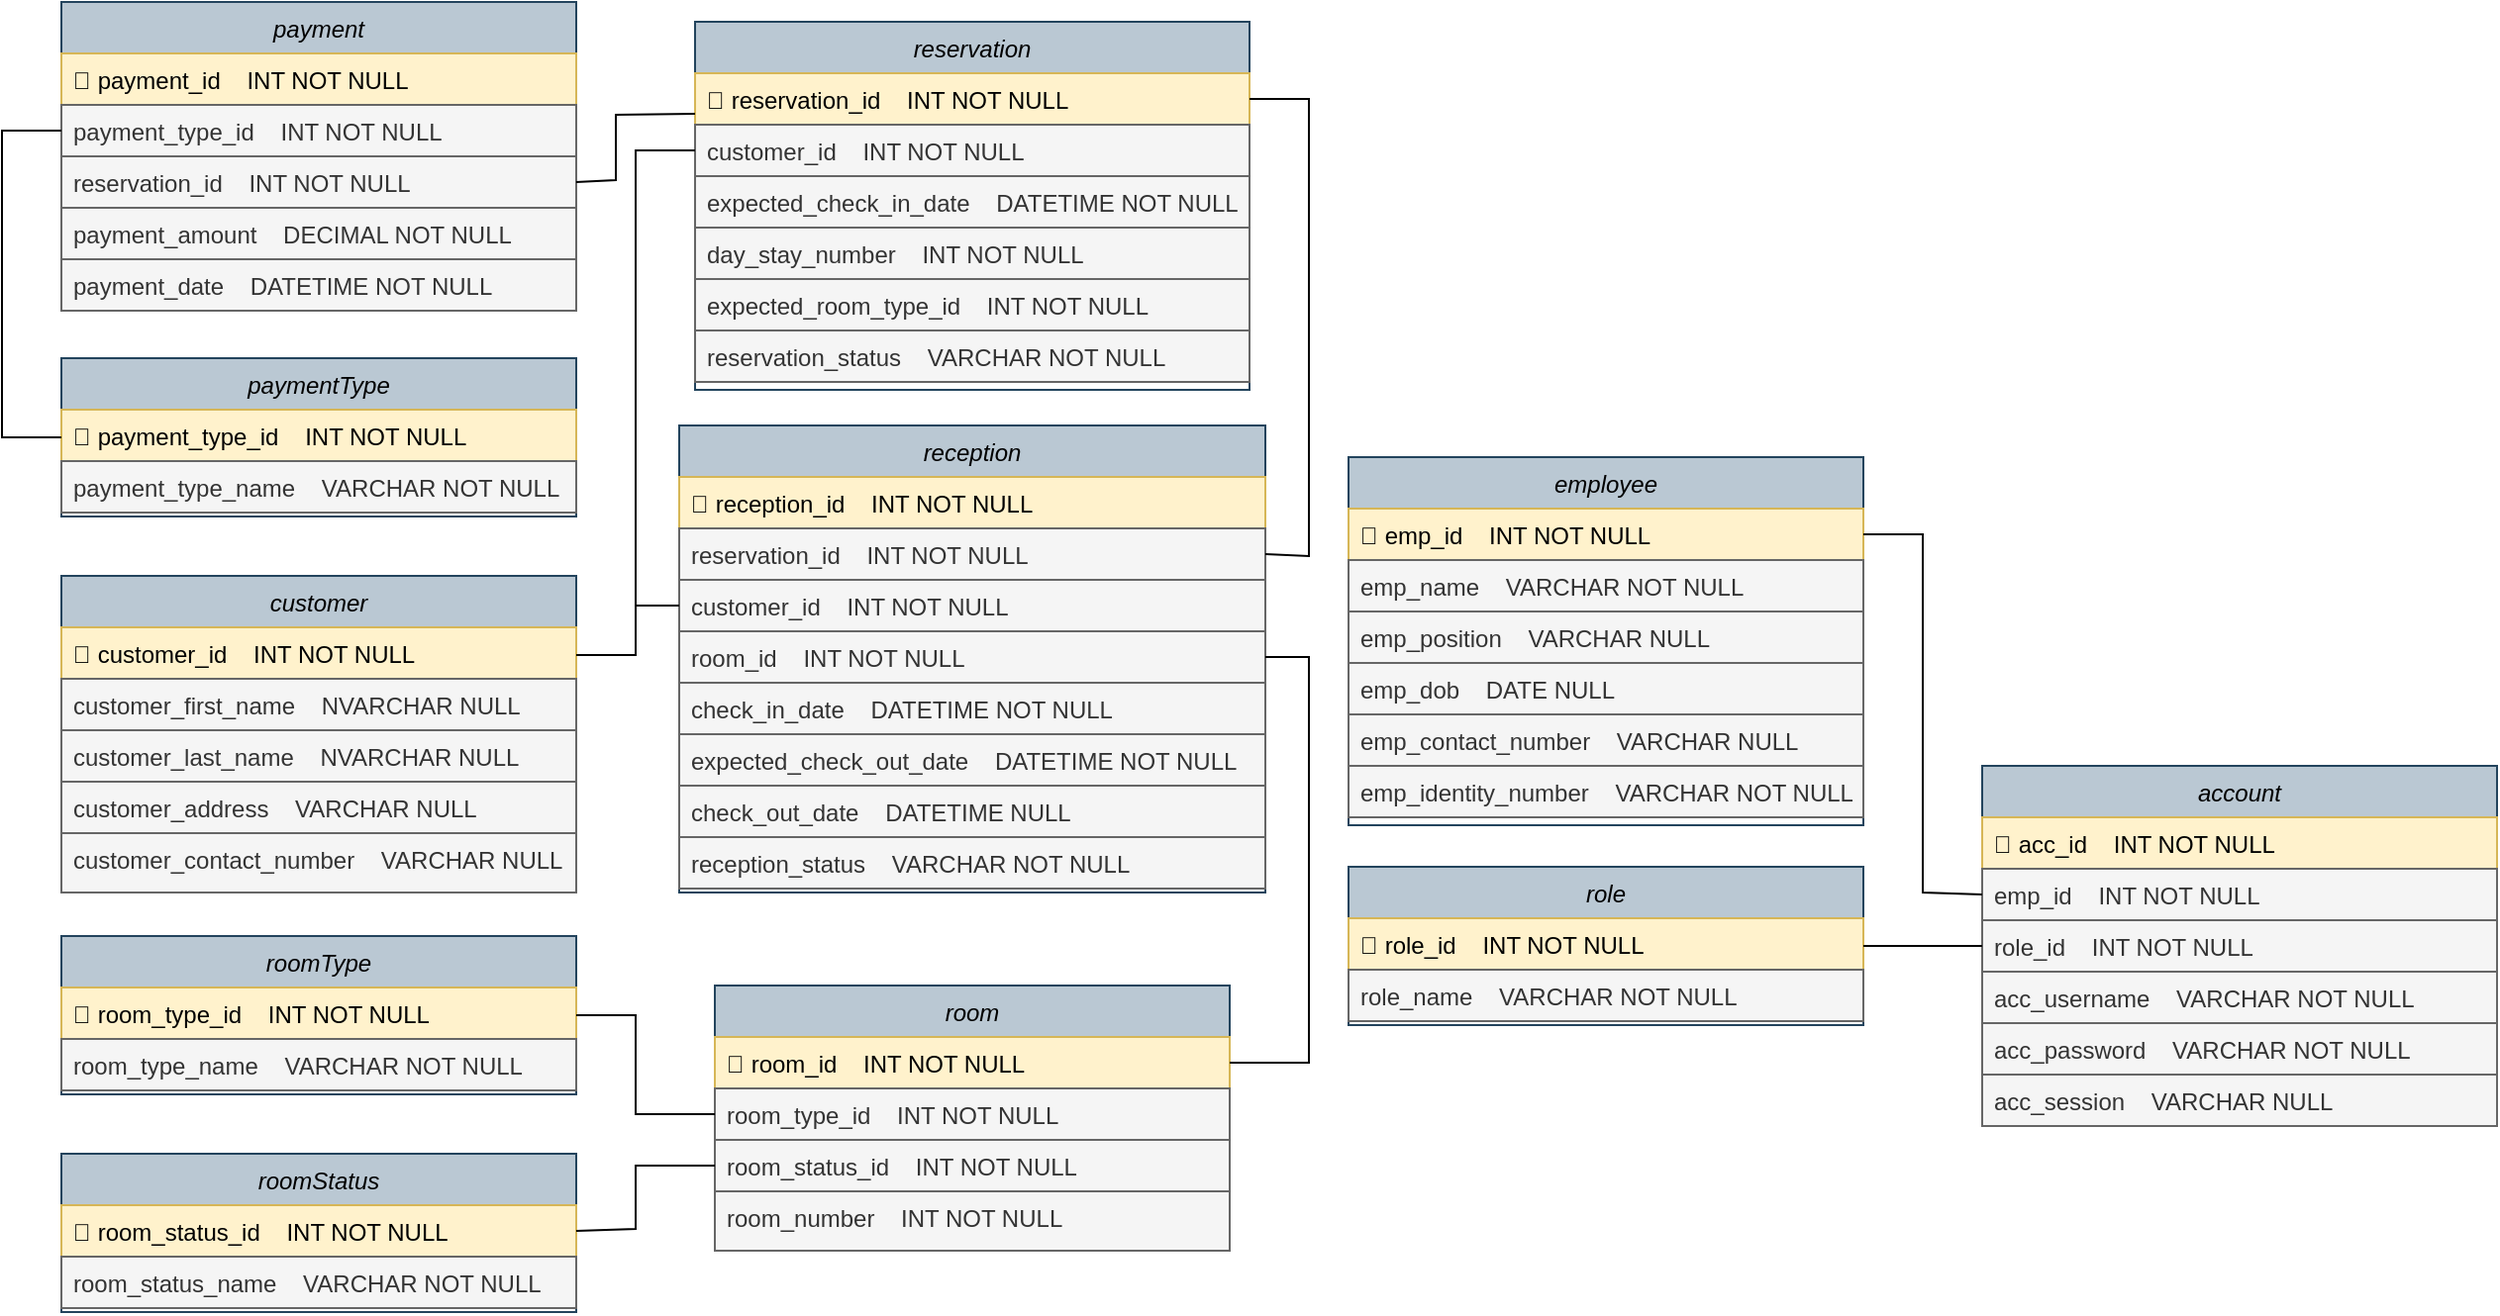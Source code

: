 <mxfile version="18.2.1" type="device" pages="2"><diagram id="C5RBs43oDa-KdzZeNtuy" name="Class diagram"><mxGraphModel dx="1019" dy="560" grid="1" gridSize="10" guides="1" tooltips="1" connect="1" arrows="1" fold="1" page="1" pageScale="1" pageWidth="1169" pageHeight="827" math="0" shadow="0"><root><mxCell id="WIyWlLk6GJQsqaUBKTNV-0"/><mxCell id="WIyWlLk6GJQsqaUBKTNV-1" parent="WIyWlLk6GJQsqaUBKTNV-0"/><mxCell id="mg_2kfkImwNJL48wkiRA-0" value="customer" style="swimlane;fontStyle=2;align=center;verticalAlign=top;childLayout=stackLayout;horizontal=1;startSize=26;horizontalStack=0;resizeParent=1;resizeLast=0;collapsible=1;marginBottom=0;rounded=0;shadow=0;strokeWidth=1;fillColor=#bac8d3;strokeColor=#23445d;" parent="WIyWlLk6GJQsqaUBKTNV-1" vertex="1"><mxGeometry x="70" y="400" width="260" height="160" as="geometry"><mxRectangle x="230" y="140" width="160" height="26" as="alternateBounds"/></mxGeometry></mxCell><mxCell id="mg_2kfkImwNJL48wkiRA-1" value="🔑 customer_id    INT NOT NULL" style="text;align=left;verticalAlign=top;spacingLeft=4;spacingRight=4;overflow=hidden;rotatable=0;points=[[0,0.5],[1,0.5]];portConstraint=eastwest;fillColor=#fff2cc;strokeColor=#d6b656;" parent="mg_2kfkImwNJL48wkiRA-0" vertex="1"><mxGeometry y="26" width="260" height="26" as="geometry"/></mxCell><mxCell id="mg_2kfkImwNJL48wkiRA-2" value="customer_first_name    NVARCHAR  NULL" style="text;align=left;verticalAlign=top;spacingLeft=4;spacingRight=4;overflow=hidden;rotatable=0;points=[[0,0.5],[1,0.5]];portConstraint=eastwest;rounded=0;shadow=0;html=0;fillColor=#f5f5f5;fontColor=#333333;strokeColor=#666666;" parent="mg_2kfkImwNJL48wkiRA-0" vertex="1"><mxGeometry y="52" width="260" height="26" as="geometry"/></mxCell><mxCell id="mg_2kfkImwNJL48wkiRA-3" value="customer_last_name    NVARCHAR NULL" style="text;align=left;verticalAlign=top;spacingLeft=4;spacingRight=4;overflow=hidden;rotatable=0;points=[[0,0.5],[1,0.5]];portConstraint=eastwest;rounded=0;shadow=0;html=0;fillColor=#f5f5f5;fontColor=#333333;strokeColor=#666666;" parent="mg_2kfkImwNJL48wkiRA-0" vertex="1"><mxGeometry y="78" width="260" height="26" as="geometry"/></mxCell><mxCell id="mg_2kfkImwNJL48wkiRA-4" value="customer_address    VARCHAR NULL" style="text;align=left;verticalAlign=top;spacingLeft=4;spacingRight=4;overflow=hidden;rotatable=0;points=[[0,0.5],[1,0.5]];portConstraint=eastwest;rounded=0;shadow=0;html=0;fillColor=#f5f5f5;fontColor=#333333;strokeColor=#666666;" parent="mg_2kfkImwNJL48wkiRA-0" vertex="1"><mxGeometry y="104" width="260" height="26" as="geometry"/></mxCell><mxCell id="mg_2kfkImwNJL48wkiRA-5" value="customer_contact_number    VARCHAR NULL" style="text;align=left;verticalAlign=top;spacingLeft=4;spacingRight=4;overflow=hidden;rotatable=0;points=[[0,0.5],[1,0.5]];portConstraint=eastwest;rounded=0;shadow=0;html=0;fillColor=#f5f5f5;fontColor=#333333;strokeColor=#666666;" parent="mg_2kfkImwNJL48wkiRA-0" vertex="1"><mxGeometry y="130" width="260" height="30" as="geometry"/></mxCell><mxCell id="mg_2kfkImwNJL48wkiRA-13" value="account" style="swimlane;fontStyle=2;align=center;verticalAlign=top;childLayout=stackLayout;horizontal=1;startSize=26;horizontalStack=0;resizeParent=1;resizeLast=0;collapsible=1;marginBottom=0;rounded=0;shadow=0;strokeWidth=1;fillColor=#bac8d3;strokeColor=#23445d;" parent="WIyWlLk6GJQsqaUBKTNV-1" vertex="1"><mxGeometry x="1040" y="496" width="260" height="182" as="geometry"><mxRectangle x="230" y="140" width="160" height="26" as="alternateBounds"/></mxGeometry></mxCell><mxCell id="mg_2kfkImwNJL48wkiRA-14" value="🔑 acc_id    INT NOT NULL" style="text;align=left;verticalAlign=top;spacingLeft=4;spacingRight=4;overflow=hidden;rotatable=0;points=[[0,0.5],[1,0.5]];portConstraint=eastwest;fillColor=#fff2cc;strokeColor=#d6b656;" parent="mg_2kfkImwNJL48wkiRA-13" vertex="1"><mxGeometry y="26" width="260" height="26" as="geometry"/></mxCell><mxCell id="mg_2kfkImwNJL48wkiRA-15" value="emp_id    INT NOT NULL" style="text;align=left;verticalAlign=top;spacingLeft=4;spacingRight=4;overflow=hidden;rotatable=0;points=[[0,0.5],[1,0.5]];portConstraint=eastwest;rounded=0;shadow=0;html=0;fillColor=#f5f5f5;fontColor=#333333;strokeColor=#666666;" parent="mg_2kfkImwNJL48wkiRA-13" vertex="1"><mxGeometry y="52" width="260" height="26" as="geometry"/></mxCell><mxCell id="mg_2kfkImwNJL48wkiRA-16" value="role_id    INT NOT NULL" style="text;align=left;verticalAlign=top;spacingLeft=4;spacingRight=4;overflow=hidden;rotatable=0;points=[[0,0.5],[1,0.5]];portConstraint=eastwest;rounded=0;shadow=0;html=0;fillColor=#f5f5f5;fontColor=#333333;strokeColor=#666666;" parent="mg_2kfkImwNJL48wkiRA-13" vertex="1"><mxGeometry y="78" width="260" height="26" as="geometry"/></mxCell><mxCell id="mg_2kfkImwNJL48wkiRA-17" value="acc_username    VARCHAR NOT NULL" style="text;align=left;verticalAlign=top;spacingLeft=4;spacingRight=4;overflow=hidden;rotatable=0;points=[[0,0.5],[1,0.5]];portConstraint=eastwest;rounded=0;shadow=0;html=0;fillColor=#f5f5f5;fontColor=#333333;strokeColor=#666666;" parent="mg_2kfkImwNJL48wkiRA-13" vertex="1"><mxGeometry y="104" width="260" height="26" as="geometry"/></mxCell><mxCell id="mg_2kfkImwNJL48wkiRA-18" value="acc_password    VARCHAR NOT NULL" style="text;align=left;verticalAlign=top;spacingLeft=4;spacingRight=4;overflow=hidden;rotatable=0;points=[[0,0.5],[1,0.5]];portConstraint=eastwest;rounded=0;shadow=0;html=0;fillColor=#f5f5f5;fontColor=#333333;strokeColor=#666666;" parent="mg_2kfkImwNJL48wkiRA-13" vertex="1"><mxGeometry y="130" width="260" height="26" as="geometry"/></mxCell><mxCell id="mg_2kfkImwNJL48wkiRA-19" value="acc_session    VARCHAR NULL" style="text;align=left;verticalAlign=top;spacingLeft=4;spacingRight=4;overflow=hidden;rotatable=0;points=[[0,0.5],[1,0.5]];portConstraint=eastwest;rounded=0;shadow=0;html=0;fillColor=#f5f5f5;fontColor=#333333;strokeColor=#666666;" parent="mg_2kfkImwNJL48wkiRA-13" vertex="1"><mxGeometry y="156" width="260" height="26" as="geometry"/></mxCell><mxCell id="mg_2kfkImwNJL48wkiRA-22" value="employee" style="swimlane;fontStyle=2;align=center;verticalAlign=top;childLayout=stackLayout;horizontal=1;startSize=26;horizontalStack=0;resizeParent=1;resizeLast=0;collapsible=1;marginBottom=0;rounded=0;shadow=0;strokeWidth=1;fillColor=#bac8d3;strokeColor=#23445d;" parent="WIyWlLk6GJQsqaUBKTNV-1" vertex="1"><mxGeometry x="720" y="340" width="260" height="186" as="geometry"><mxRectangle x="230" y="140" width="160" height="26" as="alternateBounds"/></mxGeometry></mxCell><mxCell id="mg_2kfkImwNJL48wkiRA-23" value="🔑 emp_id    INT NOT NULL" style="text;align=left;verticalAlign=top;spacingLeft=4;spacingRight=4;overflow=hidden;rotatable=0;points=[[0,0.5],[1,0.5]];portConstraint=eastwest;fillColor=#fff2cc;strokeColor=#d6b656;" parent="mg_2kfkImwNJL48wkiRA-22" vertex="1"><mxGeometry y="26" width="260" height="26" as="geometry"/></mxCell><mxCell id="mg_2kfkImwNJL48wkiRA-24" value="emp_name    VARCHAR NOT NULL" style="text;align=left;verticalAlign=top;spacingLeft=4;spacingRight=4;overflow=hidden;rotatable=0;points=[[0,0.5],[1,0.5]];portConstraint=eastwest;rounded=0;shadow=0;html=0;fillColor=#f5f5f5;fontColor=#333333;strokeColor=#666666;" parent="mg_2kfkImwNJL48wkiRA-22" vertex="1"><mxGeometry y="52" width="260" height="26" as="geometry"/></mxCell><mxCell id="mg_2kfkImwNJL48wkiRA-25" value="emp_position    VARCHAR NULL" style="text;align=left;verticalAlign=top;spacingLeft=4;spacingRight=4;overflow=hidden;rotatable=0;points=[[0,0.5],[1,0.5]];portConstraint=eastwest;rounded=0;shadow=0;html=0;fillColor=#f5f5f5;fontColor=#333333;strokeColor=#666666;" parent="mg_2kfkImwNJL48wkiRA-22" vertex="1"><mxGeometry y="78" width="260" height="26" as="geometry"/></mxCell><mxCell id="mg_2kfkImwNJL48wkiRA-26" value="emp_dob    DATE NULL" style="text;align=left;verticalAlign=top;spacingLeft=4;spacingRight=4;overflow=hidden;rotatable=0;points=[[0,0.5],[1,0.5]];portConstraint=eastwest;rounded=0;shadow=0;html=0;fillColor=#f5f5f5;fontColor=#333333;strokeColor=#666666;" parent="mg_2kfkImwNJL48wkiRA-22" vertex="1"><mxGeometry y="104" width="260" height="26" as="geometry"/></mxCell><mxCell id="mg_2kfkImwNJL48wkiRA-27" value="emp_contact_number    VARCHAR NULL" style="text;align=left;verticalAlign=top;spacingLeft=4;spacingRight=4;overflow=hidden;rotatable=0;points=[[0,0.5],[1,0.5]];portConstraint=eastwest;rounded=0;shadow=0;html=0;fillColor=#f5f5f5;fontColor=#333333;strokeColor=#666666;" parent="mg_2kfkImwNJL48wkiRA-22" vertex="1"><mxGeometry y="130" width="260" height="26" as="geometry"/></mxCell><mxCell id="mg_2kfkImwNJL48wkiRA-28" value="emp_identity_number    VARCHAR NOT NULL" style="text;align=left;verticalAlign=top;spacingLeft=4;spacingRight=4;overflow=hidden;rotatable=0;points=[[0,0.5],[1,0.5]];portConstraint=eastwest;rounded=0;shadow=0;html=0;fillColor=#f5f5f5;fontColor=#333333;strokeColor=#666666;" parent="mg_2kfkImwNJL48wkiRA-22" vertex="1"><mxGeometry y="156" width="260" height="26" as="geometry"/></mxCell><mxCell id="mg_2kfkImwNJL48wkiRA-29" value="roomType" style="swimlane;fontStyle=2;align=center;verticalAlign=top;childLayout=stackLayout;horizontal=1;startSize=26;horizontalStack=0;resizeParent=1;resizeLast=0;collapsible=1;marginBottom=0;rounded=0;shadow=0;strokeWidth=1;fillColor=#bac8d3;strokeColor=#23445d;" parent="WIyWlLk6GJQsqaUBKTNV-1" vertex="1"><mxGeometry x="70" y="582" width="260" height="80" as="geometry"><mxRectangle x="230" y="140" width="160" height="26" as="alternateBounds"/></mxGeometry></mxCell><mxCell id="mg_2kfkImwNJL48wkiRA-30" value="🔑 room_type_id    INT NOT NULL" style="text;align=left;verticalAlign=top;spacingLeft=4;spacingRight=4;overflow=hidden;rotatable=0;points=[[0,0.5],[1,0.5]];portConstraint=eastwest;fillColor=#fff2cc;strokeColor=#d6b656;" parent="mg_2kfkImwNJL48wkiRA-29" vertex="1"><mxGeometry y="26" width="260" height="26" as="geometry"/></mxCell><mxCell id="mg_2kfkImwNJL48wkiRA-31" value="room_type_name    VARCHAR NOT NULL" style="text;align=left;verticalAlign=top;spacingLeft=4;spacingRight=4;overflow=hidden;rotatable=0;points=[[0,0.5],[1,0.5]];portConstraint=eastwest;rounded=0;shadow=0;html=0;fillColor=#f5f5f5;fontColor=#333333;strokeColor=#666666;" parent="mg_2kfkImwNJL48wkiRA-29" vertex="1"><mxGeometry y="52" width="260" height="26" as="geometry"/></mxCell><mxCell id="mg_2kfkImwNJL48wkiRA-32" value="roomStatus" style="swimlane;fontStyle=2;align=center;verticalAlign=top;childLayout=stackLayout;horizontal=1;startSize=26;horizontalStack=0;resizeParent=1;resizeLast=0;collapsible=1;marginBottom=0;rounded=0;shadow=0;strokeWidth=1;fillColor=#bac8d3;strokeColor=#23445d;" parent="WIyWlLk6GJQsqaUBKTNV-1" vertex="1"><mxGeometry x="70" y="692" width="260" height="80" as="geometry"><mxRectangle x="230" y="140" width="160" height="26" as="alternateBounds"/></mxGeometry></mxCell><mxCell id="mg_2kfkImwNJL48wkiRA-33" value="🔑 room_status_id    INT NOT NULL" style="text;align=left;verticalAlign=top;spacingLeft=4;spacingRight=4;overflow=hidden;rotatable=0;points=[[0,0.5],[1,0.5]];portConstraint=eastwest;fillColor=#fff2cc;strokeColor=#d6b656;" parent="mg_2kfkImwNJL48wkiRA-32" vertex="1"><mxGeometry y="26" width="260" height="26" as="geometry"/></mxCell><mxCell id="mg_2kfkImwNJL48wkiRA-34" value="room_status_name    VARCHAR NOT NULL" style="text;align=left;verticalAlign=top;spacingLeft=4;spacingRight=4;overflow=hidden;rotatable=0;points=[[0,0.5],[1,0.5]];portConstraint=eastwest;rounded=0;shadow=0;html=0;fillColor=#f5f5f5;fontColor=#333333;strokeColor=#666666;" parent="mg_2kfkImwNJL48wkiRA-32" vertex="1"><mxGeometry y="52" width="260" height="26" as="geometry"/></mxCell><mxCell id="mg_2kfkImwNJL48wkiRA-35" value="role" style="swimlane;fontStyle=2;align=center;verticalAlign=top;childLayout=stackLayout;horizontal=1;startSize=26;horizontalStack=0;resizeParent=1;resizeLast=0;collapsible=1;marginBottom=0;rounded=0;shadow=0;strokeWidth=1;fillColor=#bac8d3;strokeColor=#23445d;" parent="WIyWlLk6GJQsqaUBKTNV-1" vertex="1"><mxGeometry x="720" y="547" width="260" height="80" as="geometry"><mxRectangle x="230" y="140" width="160" height="26" as="alternateBounds"/></mxGeometry></mxCell><mxCell id="mg_2kfkImwNJL48wkiRA-36" value="🔑 role_id    INT NOT NULL" style="text;align=left;verticalAlign=top;spacingLeft=4;spacingRight=4;overflow=hidden;rotatable=0;points=[[0,0.5],[1,0.5]];portConstraint=eastwest;fillColor=#fff2cc;strokeColor=#d6b656;" parent="mg_2kfkImwNJL48wkiRA-35" vertex="1"><mxGeometry y="26" width="260" height="26" as="geometry"/></mxCell><mxCell id="mg_2kfkImwNJL48wkiRA-37" value="role_name    VARCHAR NOT NULL" style="text;align=left;verticalAlign=top;spacingLeft=4;spacingRight=4;overflow=hidden;rotatable=0;points=[[0,0.5],[1,0.5]];portConstraint=eastwest;rounded=0;shadow=0;html=0;fillColor=#f5f5f5;fontColor=#333333;strokeColor=#666666;" parent="mg_2kfkImwNJL48wkiRA-35" vertex="1"><mxGeometry y="52" width="260" height="26" as="geometry"/></mxCell><mxCell id="mg_2kfkImwNJL48wkiRA-38" value="room" style="swimlane;fontStyle=2;align=center;verticalAlign=top;childLayout=stackLayout;horizontal=1;startSize=26;horizontalStack=0;resizeParent=1;resizeLast=0;collapsible=1;marginBottom=0;rounded=0;shadow=0;strokeWidth=1;fillColor=#bac8d3;strokeColor=#23445d;" parent="WIyWlLk6GJQsqaUBKTNV-1" vertex="1"><mxGeometry x="400" y="607" width="260" height="134" as="geometry"><mxRectangle x="230" y="140" width="160" height="26" as="alternateBounds"/></mxGeometry></mxCell><mxCell id="mg_2kfkImwNJL48wkiRA-39" value="🔑 room_id    INT NOT NULL" style="text;align=left;verticalAlign=top;spacingLeft=4;spacingRight=4;overflow=hidden;rotatable=0;points=[[0,0.5],[1,0.5]];portConstraint=eastwest;fillColor=#fff2cc;strokeColor=#d6b656;" parent="mg_2kfkImwNJL48wkiRA-38" vertex="1"><mxGeometry y="26" width="260" height="26" as="geometry"/></mxCell><mxCell id="mg_2kfkImwNJL48wkiRA-40" value="room_type_id    INT NOT NULL" style="text;align=left;verticalAlign=top;spacingLeft=4;spacingRight=4;overflow=hidden;rotatable=0;points=[[0,0.5],[1,0.5]];portConstraint=eastwest;rounded=0;shadow=0;html=0;fillColor=#f5f5f5;fontColor=#333333;strokeColor=#666666;" parent="mg_2kfkImwNJL48wkiRA-38" vertex="1"><mxGeometry y="52" width="260" height="26" as="geometry"/></mxCell><mxCell id="mg_2kfkImwNJL48wkiRA-41" value="room_status_id    INT NOT NULL" style="text;align=left;verticalAlign=top;spacingLeft=4;spacingRight=4;overflow=hidden;rotatable=0;points=[[0,0.5],[1,0.5]];portConstraint=eastwest;rounded=0;shadow=0;html=0;fillColor=#f5f5f5;fontColor=#333333;strokeColor=#666666;" parent="mg_2kfkImwNJL48wkiRA-38" vertex="1"><mxGeometry y="78" width="260" height="26" as="geometry"/></mxCell><mxCell id="mg_2kfkImwNJL48wkiRA-42" value="room_number    INT NOT NULL" style="text;align=left;verticalAlign=top;spacingLeft=4;spacingRight=4;overflow=hidden;rotatable=0;points=[[0,0.5],[1,0.5]];portConstraint=eastwest;rounded=0;shadow=0;html=0;fillColor=#f5f5f5;fontColor=#333333;strokeColor=#666666;" parent="mg_2kfkImwNJL48wkiRA-38" vertex="1"><mxGeometry y="104" width="260" height="30" as="geometry"/></mxCell><mxCell id="mg_2kfkImwNJL48wkiRA-43" value="payment" style="swimlane;fontStyle=2;align=center;verticalAlign=top;childLayout=stackLayout;horizontal=1;startSize=26;horizontalStack=0;resizeParent=1;resizeLast=0;collapsible=1;marginBottom=0;rounded=0;shadow=0;strokeWidth=1;fillColor=#bac8d3;strokeColor=#23445d;" parent="WIyWlLk6GJQsqaUBKTNV-1" vertex="1"><mxGeometry x="70" y="110" width="260" height="156" as="geometry"><mxRectangle x="230" y="140" width="160" height="26" as="alternateBounds"/></mxGeometry></mxCell><mxCell id="mg_2kfkImwNJL48wkiRA-44" value="🔑 payment_id    INT NOT NULL" style="text;align=left;verticalAlign=top;spacingLeft=4;spacingRight=4;overflow=hidden;rotatable=0;points=[[0,0.5],[1,0.5]];portConstraint=eastwest;fillColor=#fff2cc;strokeColor=#d6b656;" parent="mg_2kfkImwNJL48wkiRA-43" vertex="1"><mxGeometry y="26" width="260" height="26" as="geometry"/></mxCell><mxCell id="mg_2kfkImwNJL48wkiRA-45" value="payment_type_id    INT NOT NULL" style="text;align=left;verticalAlign=top;spacingLeft=4;spacingRight=4;overflow=hidden;rotatable=0;points=[[0,0.5],[1,0.5]];portConstraint=eastwest;rounded=0;shadow=0;html=0;fillColor=#f5f5f5;fontColor=#333333;strokeColor=#666666;" parent="mg_2kfkImwNJL48wkiRA-43" vertex="1"><mxGeometry y="52" width="260" height="26" as="geometry"/></mxCell><mxCell id="mg_2kfkImwNJL48wkiRA-46" value="reservation_id    INT NOT NULL" style="text;align=left;verticalAlign=top;spacingLeft=4;spacingRight=4;overflow=hidden;rotatable=0;points=[[0,0.5],[1,0.5]];portConstraint=eastwest;rounded=0;shadow=0;html=0;fillColor=#f5f5f5;fontColor=#333333;strokeColor=#666666;" parent="mg_2kfkImwNJL48wkiRA-43" vertex="1"><mxGeometry y="78" width="260" height="26" as="geometry"/></mxCell><mxCell id="mg_2kfkImwNJL48wkiRA-47" value="payment_amount    DECIMAL NOT NULL" style="text;align=left;verticalAlign=top;spacingLeft=4;spacingRight=4;overflow=hidden;rotatable=0;points=[[0,0.5],[1,0.5]];portConstraint=eastwest;rounded=0;shadow=0;html=0;fillColor=#f5f5f5;fontColor=#333333;strokeColor=#666666;" parent="mg_2kfkImwNJL48wkiRA-43" vertex="1"><mxGeometry y="104" width="260" height="26" as="geometry"/></mxCell><mxCell id="mg_2kfkImwNJL48wkiRA-48" value="payment_date    DATETIME NOT NULL" style="text;align=left;verticalAlign=top;spacingLeft=4;spacingRight=4;overflow=hidden;rotatable=0;points=[[0,0.5],[1,0.5]];portConstraint=eastwest;rounded=0;shadow=0;html=0;fillColor=#f5f5f5;fontColor=#333333;strokeColor=#666666;" parent="mg_2kfkImwNJL48wkiRA-43" vertex="1"><mxGeometry y="130" width="260" height="26" as="geometry"/></mxCell><mxCell id="mg_2kfkImwNJL48wkiRA-49" value="paymentType" style="swimlane;fontStyle=2;align=center;verticalAlign=top;childLayout=stackLayout;horizontal=1;startSize=26;horizontalStack=0;resizeParent=1;resizeLast=0;collapsible=1;marginBottom=0;rounded=0;shadow=0;strokeWidth=1;fillColor=#bac8d3;strokeColor=#23445d;" parent="WIyWlLk6GJQsqaUBKTNV-1" vertex="1"><mxGeometry x="70" y="290" width="260" height="80" as="geometry"><mxRectangle x="230" y="140" width="160" height="26" as="alternateBounds"/></mxGeometry></mxCell><mxCell id="mg_2kfkImwNJL48wkiRA-50" value="🔑 payment_type_id    INT NOT NULL" style="text;align=left;verticalAlign=top;spacingLeft=4;spacingRight=4;overflow=hidden;rotatable=0;points=[[0,0.5],[1,0.5]];portConstraint=eastwest;fillColor=#fff2cc;strokeColor=#d6b656;" parent="mg_2kfkImwNJL48wkiRA-49" vertex="1"><mxGeometry y="26" width="260" height="26" as="geometry"/></mxCell><mxCell id="mg_2kfkImwNJL48wkiRA-51" value="payment_type_name    VARCHAR NOT NULL" style="text;align=left;verticalAlign=top;spacingLeft=4;spacingRight=4;overflow=hidden;rotatable=0;points=[[0,0.5],[1,0.5]];portConstraint=eastwest;rounded=0;shadow=0;html=0;fillColor=#f5f5f5;fontColor=#333333;strokeColor=#666666;" parent="mg_2kfkImwNJL48wkiRA-49" vertex="1"><mxGeometry y="52" width="260" height="26" as="geometry"/></mxCell><mxCell id="mg_2kfkImwNJL48wkiRA-52" value="reservation" style="swimlane;fontStyle=2;align=center;verticalAlign=top;childLayout=stackLayout;horizontal=1;startSize=26;horizontalStack=0;resizeParent=1;resizeLast=0;collapsible=1;marginBottom=0;rounded=0;shadow=0;strokeWidth=1;fillColor=#bac8d3;strokeColor=#23445d;" parent="WIyWlLk6GJQsqaUBKTNV-1" vertex="1"><mxGeometry x="390" y="120" width="280" height="186" as="geometry"><mxRectangle x="230" y="140" width="160" height="26" as="alternateBounds"/></mxGeometry></mxCell><mxCell id="mg_2kfkImwNJL48wkiRA-53" value="🔑 reservation_id    INT NOT NULL" style="text;align=left;verticalAlign=top;spacingLeft=4;spacingRight=4;overflow=hidden;rotatable=0;points=[[0,0.5],[1,0.5]];portConstraint=eastwest;fillColor=#fff2cc;strokeColor=#d6b656;" parent="mg_2kfkImwNJL48wkiRA-52" vertex="1"><mxGeometry y="26" width="280" height="26" as="geometry"/></mxCell><mxCell id="mg_2kfkImwNJL48wkiRA-54" value="customer_id    INT NOT NULL" style="text;align=left;verticalAlign=top;spacingLeft=4;spacingRight=4;overflow=hidden;rotatable=0;points=[[0,0.5],[1,0.5]];portConstraint=eastwest;rounded=0;shadow=0;html=0;fillColor=#f5f5f5;fontColor=#333333;strokeColor=#666666;" parent="mg_2kfkImwNJL48wkiRA-52" vertex="1"><mxGeometry y="52" width="280" height="26" as="geometry"/></mxCell><mxCell id="mg_2kfkImwNJL48wkiRA-55" value="expected_check_in_date    DATETIME NOT NULL" style="text;align=left;verticalAlign=top;spacingLeft=4;spacingRight=4;overflow=hidden;rotatable=0;points=[[0,0.5],[1,0.5]];portConstraint=eastwest;rounded=0;shadow=0;html=0;fillColor=#f5f5f5;fontColor=#333333;strokeColor=#666666;" parent="mg_2kfkImwNJL48wkiRA-52" vertex="1"><mxGeometry y="78" width="280" height="26" as="geometry"/></mxCell><mxCell id="mg_2kfkImwNJL48wkiRA-56" value="day_stay_number    INT NOT NULL" style="text;align=left;verticalAlign=top;spacingLeft=4;spacingRight=4;overflow=hidden;rotatable=0;points=[[0,0.5],[1,0.5]];portConstraint=eastwest;rounded=0;shadow=0;html=0;fillColor=#f5f5f5;fontColor=#333333;strokeColor=#666666;" parent="mg_2kfkImwNJL48wkiRA-52" vertex="1"><mxGeometry y="104" width="280" height="26" as="geometry"/></mxCell><mxCell id="mg_2kfkImwNJL48wkiRA-57" value="expected_room_type_id    INT NOT NULL" style="text;align=left;verticalAlign=top;spacingLeft=4;spacingRight=4;overflow=hidden;rotatable=0;points=[[0,0.5],[1,0.5]];portConstraint=eastwest;rounded=0;shadow=0;html=0;fillColor=#f5f5f5;fontColor=#333333;strokeColor=#666666;" parent="mg_2kfkImwNJL48wkiRA-52" vertex="1"><mxGeometry y="130" width="280" height="26" as="geometry"/></mxCell><mxCell id="mg_2kfkImwNJL48wkiRA-58" value="reservation_status    VARCHAR NOT NULL" style="text;align=left;verticalAlign=top;spacingLeft=4;spacingRight=4;overflow=hidden;rotatable=0;points=[[0,0.5],[1,0.5]];portConstraint=eastwest;rounded=0;shadow=0;html=0;fillColor=#f5f5f5;fontColor=#333333;strokeColor=#666666;" parent="mg_2kfkImwNJL48wkiRA-52" vertex="1"><mxGeometry y="156" width="280" height="26" as="geometry"/></mxCell><mxCell id="mg_2kfkImwNJL48wkiRA-59" value="reception" style="swimlane;fontStyle=2;align=center;verticalAlign=top;childLayout=stackLayout;horizontal=1;startSize=26;horizontalStack=0;resizeParent=1;resizeLast=0;collapsible=1;marginBottom=0;rounded=0;shadow=0;strokeWidth=1;fillColor=#bac8d3;strokeColor=#23445d;" parent="WIyWlLk6GJQsqaUBKTNV-1" vertex="1"><mxGeometry x="382" y="324" width="296" height="236" as="geometry"><mxRectangle x="230" y="140" width="160" height="26" as="alternateBounds"/></mxGeometry></mxCell><mxCell id="mg_2kfkImwNJL48wkiRA-60" value="🔑 reception_id    INT NOT NULL" style="text;align=left;verticalAlign=top;spacingLeft=4;spacingRight=4;overflow=hidden;rotatable=0;points=[[0,0.5],[1,0.5]];portConstraint=eastwest;fillColor=#fff2cc;strokeColor=#d6b656;" parent="mg_2kfkImwNJL48wkiRA-59" vertex="1"><mxGeometry y="26" width="296" height="26" as="geometry"/></mxCell><mxCell id="mg_2kfkImwNJL48wkiRA-62" value="reservation_id    INT NOT NULL" style="text;align=left;verticalAlign=top;spacingLeft=4;spacingRight=4;overflow=hidden;rotatable=0;points=[[0,0.5],[1,0.5]];portConstraint=eastwest;rounded=0;shadow=0;html=0;fillColor=#f5f5f5;fontColor=#333333;strokeColor=#666666;" parent="mg_2kfkImwNJL48wkiRA-59" vertex="1"><mxGeometry y="52" width="296" height="26" as="geometry"/></mxCell><mxCell id="mg_2kfkImwNJL48wkiRA-61" value="customer_id    INT NOT NULL" style="text;align=left;verticalAlign=top;spacingLeft=4;spacingRight=4;overflow=hidden;rotatable=0;points=[[0,0.5],[1,0.5]];portConstraint=eastwest;rounded=0;shadow=0;html=0;fillColor=#f5f5f5;fontColor=#333333;strokeColor=#666666;" parent="mg_2kfkImwNJL48wkiRA-59" vertex="1"><mxGeometry y="78" width="296" height="26" as="geometry"/></mxCell><mxCell id="mg_2kfkImwNJL48wkiRA-63" value="room_id    INT NOT NULL" style="text;align=left;verticalAlign=top;spacingLeft=4;spacingRight=4;overflow=hidden;rotatable=0;points=[[0,0.5],[1,0.5]];portConstraint=eastwest;rounded=0;shadow=0;html=0;fillColor=#f5f5f5;fontColor=#333333;strokeColor=#666666;" parent="mg_2kfkImwNJL48wkiRA-59" vertex="1"><mxGeometry y="104" width="296" height="26" as="geometry"/></mxCell><mxCell id="mg_2kfkImwNJL48wkiRA-64" value="check_in_date    DATETIME NOT NULL" style="text;align=left;verticalAlign=top;spacingLeft=4;spacingRight=4;overflow=hidden;rotatable=0;points=[[0,0.5],[1,0.5]];portConstraint=eastwest;rounded=0;shadow=0;html=0;fillColor=#f5f5f5;fontColor=#333333;strokeColor=#666666;" parent="mg_2kfkImwNJL48wkiRA-59" vertex="1"><mxGeometry y="130" width="296" height="26" as="geometry"/></mxCell><mxCell id="mg_2kfkImwNJL48wkiRA-65" value="expected_check_out_date    DATETIME NOT NULL" style="text;align=left;verticalAlign=top;spacingLeft=4;spacingRight=4;overflow=hidden;rotatable=0;points=[[0,0.5],[1,0.5]];portConstraint=eastwest;rounded=0;shadow=0;html=0;fillColor=#f5f5f5;fontColor=#333333;strokeColor=#666666;" parent="mg_2kfkImwNJL48wkiRA-59" vertex="1"><mxGeometry y="156" width="296" height="26" as="geometry"/></mxCell><mxCell id="mg_2kfkImwNJL48wkiRA-66" value="check_out_date    DATETIME NULL" style="text;align=left;verticalAlign=top;spacingLeft=4;spacingRight=4;overflow=hidden;rotatable=0;points=[[0,0.5],[1,0.5]];portConstraint=eastwest;rounded=0;shadow=0;html=0;fillColor=#f5f5f5;fontColor=#333333;strokeColor=#666666;" parent="mg_2kfkImwNJL48wkiRA-59" vertex="1"><mxGeometry y="182" width="296" height="26" as="geometry"/></mxCell><mxCell id="mg_2kfkImwNJL48wkiRA-67" value="reception_status    VARCHAR NOT NULL" style="text;align=left;verticalAlign=top;spacingLeft=4;spacingRight=4;overflow=hidden;rotatable=0;points=[[0,0.5],[1,0.5]];portConstraint=eastwest;rounded=0;shadow=0;html=0;fillColor=#f5f5f5;fontColor=#333333;strokeColor=#666666;" parent="mg_2kfkImwNJL48wkiRA-59" vertex="1"><mxGeometry y="208" width="296" height="26" as="geometry"/></mxCell><mxCell id="mg_2kfkImwNJL48wkiRA-68" value="" style="endArrow=none;html=1;rounded=0;exitX=1;exitY=0.5;exitDx=0;exitDy=0;entryX=0;entryY=0.5;entryDx=0;entryDy=0;" parent="WIyWlLk6GJQsqaUBKTNV-1" source="mg_2kfkImwNJL48wkiRA-29" target="mg_2kfkImwNJL48wkiRA-40" edge="1"><mxGeometry width="50" height="50" relative="1" as="geometry"><mxPoint x="550" y="620" as="sourcePoint"/><mxPoint x="600" y="570" as="targetPoint"/><Array as="points"><mxPoint x="360" y="622"/><mxPoint x="360" y="672"/></Array></mxGeometry></mxCell><mxCell id="mg_2kfkImwNJL48wkiRA-69" value="" style="endArrow=none;html=1;rounded=0;exitX=0;exitY=0.5;exitDx=0;exitDy=0;entryX=1;entryY=0.5;entryDx=0;entryDy=0;" parent="WIyWlLk6GJQsqaUBKTNV-1" source="mg_2kfkImwNJL48wkiRA-41" target="mg_2kfkImwNJL48wkiRA-33" edge="1"><mxGeometry width="50" height="50" relative="1" as="geometry"><mxPoint x="1030" y="570" as="sourcePoint"/><mxPoint x="1080" y="520" as="targetPoint"/><Array as="points"><mxPoint x="360" y="698"/><mxPoint x="360" y="730"/></Array></mxGeometry></mxCell><mxCell id="mg_2kfkImwNJL48wkiRA-71" value="" style="endArrow=none;html=1;rounded=0;entryX=0;entryY=0.5;entryDx=0;entryDy=0;exitX=1;exitY=0.5;exitDx=0;exitDy=0;" parent="WIyWlLk6GJQsqaUBKTNV-1" source="mg_2kfkImwNJL48wkiRA-23" target="mg_2kfkImwNJL48wkiRA-15" edge="1"><mxGeometry width="50" height="50" relative="1" as="geometry"><mxPoint x="-580" y="440" as="sourcePoint"/><mxPoint x="-530" y="390" as="targetPoint"/><Array as="points"><mxPoint x="1010" y="379"/><mxPoint x="1010" y="560"/></Array></mxGeometry></mxCell><mxCell id="mg_2kfkImwNJL48wkiRA-76" value="" style="endArrow=none;html=1;rounded=0;exitX=0;exitY=0.5;exitDx=0;exitDy=0;entryX=1;entryY=0.5;entryDx=0;entryDy=0;" parent="WIyWlLk6GJQsqaUBKTNV-1" source="mg_2kfkImwNJL48wkiRA-16" target="mg_2kfkImwNJL48wkiRA-35" edge="1"><mxGeometry width="50" height="50" relative="1" as="geometry"><mxPoint x="-30" y="430" as="sourcePoint"/><mxPoint x="-240" y="440" as="targetPoint"/></mxGeometry></mxCell><mxCell id="mg_2kfkImwNJL48wkiRA-77" value="" style="endArrow=none;html=1;rounded=0;entryX=0;entryY=0.5;entryDx=0;entryDy=0;exitX=0;exitY=0.5;exitDx=0;exitDy=0;" parent="WIyWlLk6GJQsqaUBKTNV-1" source="mg_2kfkImwNJL48wkiRA-45" target="mg_2kfkImwNJL48wkiRA-49" edge="1"><mxGeometry width="50" height="50" relative="1" as="geometry"><mxPoint x="550" y="410" as="sourcePoint"/><mxPoint x="600" y="360" as="targetPoint"/><Array as="points"><mxPoint x="40" y="175"/><mxPoint x="40" y="330"/></Array></mxGeometry></mxCell><mxCell id="mg_2kfkImwNJL48wkiRA-79" value="" style="endArrow=none;html=1;rounded=0;entryX=1;entryY=0.5;entryDx=0;entryDy=0;exitX=0;exitY=0.25;exitDx=0;exitDy=0;" parent="WIyWlLk6GJQsqaUBKTNV-1" source="mg_2kfkImwNJL48wkiRA-52" target="mg_2kfkImwNJL48wkiRA-46" edge="1"><mxGeometry width="50" height="50" relative="1" as="geometry"><mxPoint x="770" y="290" as="sourcePoint"/><mxPoint x="820" y="240" as="targetPoint"/><Array as="points"><mxPoint x="350" y="167"/><mxPoint x="350" y="200"/></Array></mxGeometry></mxCell><mxCell id="mg_2kfkImwNJL48wkiRA-84" value="" style="endArrow=none;html=1;rounded=0;exitX=1;exitY=0.25;exitDx=0;exitDy=0;entryX=0;entryY=0.5;entryDx=0;entryDy=0;" parent="WIyWlLk6GJQsqaUBKTNV-1" source="mg_2kfkImwNJL48wkiRA-0" target="mg_2kfkImwNJL48wkiRA-61" edge="1"><mxGeometry width="50" height="50" relative="1" as="geometry"><mxPoint x="760" y="190" as="sourcePoint"/><mxPoint x="810" y="140" as="targetPoint"/><Array as="points"><mxPoint x="360" y="440"/><mxPoint x="360" y="415"/></Array></mxGeometry></mxCell><mxCell id="mg_2kfkImwNJL48wkiRA-85" value="" style="endArrow=none;html=1;rounded=0;entryX=1;entryY=0.5;entryDx=0;entryDy=0;exitX=1;exitY=0.5;exitDx=0;exitDy=0;" parent="WIyWlLk6GJQsqaUBKTNV-1" source="mg_2kfkImwNJL48wkiRA-53" target="mg_2kfkImwNJL48wkiRA-62" edge="1"><mxGeometry width="50" height="50" relative="1" as="geometry"><mxPoint x="680" y="60" as="sourcePoint"/><mxPoint x="810" y="140" as="targetPoint"/><Array as="points"><mxPoint x="700" y="159"/><mxPoint x="700" y="390"/></Array></mxGeometry></mxCell><mxCell id="mg_2kfkImwNJL48wkiRA-93" value="" style="endArrow=none;html=1;rounded=0;entryX=1;entryY=0.5;entryDx=0;entryDy=0;exitX=1;exitY=0.5;exitDx=0;exitDy=0;" parent="WIyWlLk6GJQsqaUBKTNV-1" source="mg_2kfkImwNJL48wkiRA-39" target="mg_2kfkImwNJL48wkiRA-63" edge="1"><mxGeometry width="50" height="50" relative="1" as="geometry"><mxPoint x="410" y="560" as="sourcePoint"/><mxPoint x="460" y="510" as="targetPoint"/><Array as="points"><mxPoint x="700" y="646"/><mxPoint x="700" y="441"/></Array></mxGeometry></mxCell><mxCell id="mg_2kfkImwNJL48wkiRA-96" value="" style="endArrow=none;html=1;rounded=0;entryX=0;entryY=0.5;entryDx=0;entryDy=0;" parent="WIyWlLk6GJQsqaUBKTNV-1" target="mg_2kfkImwNJL48wkiRA-54" edge="1"><mxGeometry width="50" height="50" relative="1" as="geometry"><mxPoint x="360" y="440" as="sourcePoint"/><mxPoint x="520" y="360" as="targetPoint"/><Array as="points"><mxPoint x="360" y="310"/><mxPoint x="360" y="185"/></Array></mxGeometry></mxCell></root></mxGraphModel></diagram><diagram id="hL5q9WjDza1R4AM-2fCl" name="Use case diagram"><mxGraphModel dx="1019" dy="560" grid="1" gridSize="10" guides="1" tooltips="1" connect="1" arrows="1" fold="1" page="1" pageScale="1" pageWidth="827" pageHeight="1169" math="0" shadow="0"><root><mxCell id="0"/><mxCell id="1" parent="0"/><mxCell id="E1pZCrS6QFyQWk_Y00jH-5" value="" style="rounded=0;whiteSpace=wrap;html=1;" parent="1" vertex="1"><mxGeometry x="160" y="40" width="430" height="830" as="geometry"/></mxCell><mxCell id="E1pZCrS6QFyQWk_Y00jH-7" value="Customer" style="shape=umlActor;verticalLabelPosition=bottom;verticalAlign=top;html=1;outlineConnect=0;" parent="1" vertex="1"><mxGeometry x="50" y="470" width="30" height="60" as="geometry"/></mxCell><mxCell id="E1pZCrS6QFyQWk_Y00jH-8" value="Admin" style="shape=umlActor;verticalLabelPosition=bottom;verticalAlign=top;html=1;outlineConnect=0;" parent="1" vertex="1"><mxGeometry x="630" y="189" width="30" height="60" as="geometry"/></mxCell><mxCell id="E1pZCrS6QFyQWk_Y00jH-9" value="Staff" style="shape=umlActor;verticalLabelPosition=bottom;verticalAlign=top;html=1;outlineConnect=0;" parent="1" vertex="1"><mxGeometry x="650" y="410" width="30" height="60" as="geometry"/></mxCell><mxCell id="E1pZCrS6QFyQWk_Y00jH-10" value="Book room" style="ellipse;whiteSpace=wrap;html=1;" parent="1" vertex="1"><mxGeometry x="184" y="680" width="110" height="40" as="geometry"/></mxCell><mxCell id="E1pZCrS6QFyQWk_Y00jH-11" value="Check availability" style="ellipse;whiteSpace=wrap;html=1;" parent="1" vertex="1"><mxGeometry x="414" y="640" width="110" height="40" as="geometry"/></mxCell><mxCell id="E1pZCrS6QFyQWk_Y00jH-12" value="Cancel reservation" style="ellipse;whiteSpace=wrap;html=1;" parent="1" vertex="1"><mxGeometry x="180" y="820" width="110" height="40" as="geometry"/></mxCell><mxCell id="E1pZCrS6QFyQWk_Y00jH-13" value="Check in" style="ellipse;whiteSpace=wrap;html=1;" parent="1" vertex="1"><mxGeometry x="213" y="630" width="110" height="40" as="geometry"/></mxCell><mxCell id="E1pZCrS6QFyQWk_Y00jH-14" value="Check out" style="ellipse;whiteSpace=wrap;html=1;" parent="1" vertex="1"><mxGeometry x="240" y="565" width="110" height="40" as="geometry"/></mxCell><mxCell id="E1pZCrS6QFyQWk_Y00jH-17" value="" style="endArrow=classic;html=1;rounded=0;exitX=0.326;exitY=0.064;exitDx=0;exitDy=0;entryX=0.5;entryY=1;entryDx=0;entryDy=0;exitPerimeter=0;" parent="1" source="E1pZCrS6QFyQWk_Y00jH-12" target="E1pZCrS6QFyQWk_Y00jH-10" edge="1"><mxGeometry width="50" height="50" relative="1" as="geometry"><mxPoint x="390" y="340" as="sourcePoint"/><mxPoint x="440" y="290" as="targetPoint"/></mxGeometry></mxCell><mxCell id="E1pZCrS6QFyQWk_Y00jH-18" value="&amp;lt;&amp;lt;include&amp;gt;&amp;gt;" style="edgeLabel;html=1;align=center;verticalAlign=middle;resizable=0;points=[];" parent="E1pZCrS6QFyQWk_Y00jH-17" vertex="1" connectable="0"><mxGeometry x="0.157" y="-1" relative="1" as="geometry"><mxPoint y="1" as="offset"/></mxGeometry></mxCell><mxCell id="E1pZCrS6QFyQWk_Y00jH-24" value="" style="endArrow=none;html=1;rounded=0;exitX=0.69;exitY=0.036;exitDx=0;exitDy=0;exitPerimeter=0;" parent="1" source="E1pZCrS6QFyQWk_Y00jH-11" target="E1pZCrS6QFyQWk_Y00jH-9" edge="1"><mxGeometry width="50" height="50" relative="1" as="geometry"><mxPoint x="390" y="380" as="sourcePoint"/><mxPoint x="620" y="450" as="targetPoint"/></mxGeometry></mxCell><mxCell id="E1pZCrS6QFyQWk_Y00jH-28" value="" style="endArrow=none;html=1;rounded=0;exitX=0.986;exitY=0.647;exitDx=0;exitDy=0;exitPerimeter=0;entryX=0.5;entryY=0.5;entryDx=0;entryDy=0;entryPerimeter=0;" parent="1" source="E1pZCrS6QFyQWk_Y00jH-10" target="E1pZCrS6QFyQWk_Y00jH-9" edge="1"><mxGeometry width="50" height="50" relative="1" as="geometry"><mxPoint x="450" y="430" as="sourcePoint"/><mxPoint x="620" y="440" as="targetPoint"/></mxGeometry></mxCell><mxCell id="E1pZCrS6QFyQWk_Y00jH-30" value="" style="endArrow=none;html=1;rounded=0;exitX=0;exitY=0.5;exitDx=0;exitDy=0;" parent="1" source="E1pZCrS6QFyQWk_Y00jH-10" target="E1pZCrS6QFyQWk_Y00jH-7" edge="1"><mxGeometry width="50" height="50" relative="1" as="geometry"><mxPoint x="390" y="390" as="sourcePoint"/><mxPoint x="80" y="400" as="targetPoint"/></mxGeometry></mxCell><mxCell id="E1pZCrS6QFyQWk_Y00jH-31" value="" style="endArrow=none;html=1;rounded=0;exitX=1;exitY=0.5;exitDx=0;exitDy=0;" parent="1" source="E1pZCrS6QFyQWk_Y00jH-13" target="E1pZCrS6QFyQWk_Y00jH-9" edge="1"><mxGeometry width="50" height="50" relative="1" as="geometry"><mxPoint x="428.46" y="340" as="sourcePoint"/><mxPoint x="620" y="430" as="targetPoint"/></mxGeometry></mxCell><mxCell id="E1pZCrS6QFyQWk_Y00jH-35" value="" style="endArrow=none;html=1;rounded=0;entryX=0;entryY=0.5;entryDx=0;entryDy=0;exitX=0.5;exitY=0.5;exitDx=0;exitDy=0;exitPerimeter=0;" parent="1" source="E1pZCrS6QFyQWk_Y00jH-7" target="E1pZCrS6QFyQWk_Y00jH-13" edge="1"><mxGeometry width="50" height="50" relative="1" as="geometry"><mxPoint x="100" y="380" as="sourcePoint"/><mxPoint x="250" y="330" as="targetPoint"/></mxGeometry></mxCell><mxCell id="E1pZCrS6QFyQWk_Y00jH-36" value="" style="endArrow=none;html=1;rounded=0;entryX=0;entryY=0.5;entryDx=0;entryDy=0;" parent="1" source="E1pZCrS6QFyQWk_Y00jH-7" target="E1pZCrS6QFyQWk_Y00jH-14" edge="1"><mxGeometry width="50" height="50" relative="1" as="geometry"><mxPoint x="200" y="310" as="sourcePoint"/><mxPoint x="250" y="260" as="targetPoint"/></mxGeometry></mxCell><mxCell id="E1pZCrS6QFyQWk_Y00jH-37" value="" style="endArrow=none;html=1;rounded=0;entryX=0.5;entryY=0.5;entryDx=0;entryDy=0;entryPerimeter=0;exitX=1;exitY=0.5;exitDx=0;exitDy=0;" parent="1" source="E1pZCrS6QFyQWk_Y00jH-14" target="E1pZCrS6QFyQWk_Y00jH-9" edge="1"><mxGeometry width="50" height="50" relative="1" as="geometry"><mxPoint x="490" y="340" as="sourcePoint"/><mxPoint x="540" y="290" as="targetPoint"/></mxGeometry></mxCell><mxCell id="E1pZCrS6QFyQWk_Y00jH-40" value="Manage customers' information" style="ellipse;whiteSpace=wrap;html=1;" parent="1" vertex="1"><mxGeometry x="255" y="490" width="125" height="60" as="geometry"/></mxCell><mxCell id="E1pZCrS6QFyQWk_Y00jH-41" value="Manage employees' information" style="ellipse;whiteSpace=wrap;html=1;" parent="1" vertex="1"><mxGeometry x="460" y="260" width="120" height="65" as="geometry"/></mxCell><mxCell id="E1pZCrS6QFyQWk_Y00jH-42" value="Manage rooms' information" style="ellipse;whiteSpace=wrap;html=1;" parent="1" vertex="1"><mxGeometry x="250" y="230" width="110" height="60" as="geometry"/></mxCell><mxCell id="E1pZCrS6QFyQWk_Y00jH-46" value="" style="endArrow=none;html=1;rounded=0;exitX=1;exitY=0;exitDx=0;exitDy=0;" parent="1" source="E1pZCrS6QFyQWk_Y00jH-41" target="E1pZCrS6QFyQWk_Y00jH-8" edge="1"><mxGeometry width="50" height="50" relative="1" as="geometry"><mxPoint x="500" y="230" as="sourcePoint"/><mxPoint x="550" y="180" as="targetPoint"/></mxGeometry></mxCell><mxCell id="E1pZCrS6QFyQWk_Y00jH-48" value="Room" style="shape=image;html=1;verticalAlign=top;verticalLabelPosition=bottom;labelBackgroundColor=#ffffff;imageAspect=0;aspect=fixed;image=https://cdn3.iconfinder.com/data/icons/furniture-4-4/512/furniture_living_room_home_house_offie-09-128.png" parent="1" vertex="1"><mxGeometry x="50" y="189" width="78" height="78" as="geometry"/></mxCell><mxCell id="E1pZCrS6QFyQWk_Y00jH-49" value="" style="endArrow=none;html=1;rounded=0;entryX=0.629;entryY=0.977;entryDx=0;entryDy=0;entryPerimeter=0;exitX=0.25;exitY=0.1;exitDx=0;exitDy=0;exitPerimeter=0;" parent="1" source="E1pZCrS6QFyQWk_Y00jH-9" target="E1pZCrS6QFyQWk_Y00jH-41" edge="1"><mxGeometry width="50" height="50" relative="1" as="geometry"><mxPoint x="480" y="375" as="sourcePoint"/><mxPoint x="530" y="325" as="targetPoint"/></mxGeometry></mxCell><mxCell id="E1pZCrS6QFyQWk_Y00jH-50" value="" style="endArrow=none;html=1;rounded=0;exitX=1;exitY=0.5;exitDx=0;exitDy=0;" parent="1" source="E1pZCrS6QFyQWk_Y00jH-42" target="E1pZCrS6QFyQWk_Y00jH-8" edge="1"><mxGeometry width="50" height="50" relative="1" as="geometry"><mxPoint x="380" y="235" as="sourcePoint"/><mxPoint x="430" y="185" as="targetPoint"/></mxGeometry></mxCell><mxCell id="E1pZCrS6QFyQWk_Y00jH-52" value="" style="endArrow=none;html=1;rounded=0;entryX=0;entryY=0.5;entryDx=0;entryDy=0;exitX=0.981;exitY=0.377;exitDx=0;exitDy=0;exitPerimeter=0;" parent="1" source="E1pZCrS6QFyQWk_Y00jH-48" target="E1pZCrS6QFyQWk_Y00jH-42" edge="1"><mxGeometry width="50" height="50" relative="1" as="geometry"><mxPoint x="390" y="400" as="sourcePoint"/><mxPoint x="440" y="350" as="targetPoint"/></mxGeometry></mxCell><mxCell id="E1pZCrS6QFyQWk_Y00jH-53" value="" style="endArrow=none;html=1;rounded=0;entryX=0;entryY=0.5;entryDx=0;entryDy=0;" parent="1" source="E1pZCrS6QFyQWk_Y00jH-7" target="E1pZCrS6QFyQWk_Y00jH-40" edge="1"><mxGeometry width="50" height="50" relative="1" as="geometry"><mxPoint x="390" y="400" as="sourcePoint"/><mxPoint x="440" y="350" as="targetPoint"/></mxGeometry></mxCell><mxCell id="zNw88cC6TqZubU_IxqXr-1" value="Create customer" style="ellipse;whiteSpace=wrap;html=1;" parent="1" vertex="1"><mxGeometry x="255" y="770" width="105" height="40" as="geometry"/></mxCell><mxCell id="zNw88cC6TqZubU_IxqXr-2" value="Check customer" style="ellipse;whiteSpace=wrap;html=1;" parent="1" vertex="1"><mxGeometry x="445" y="750" width="120" height="50" as="geometry"/></mxCell><mxCell id="zNw88cC6TqZubU_IxqXr-3" value="Check room" style="ellipse;whiteSpace=wrap;html=1;" parent="1" vertex="1"><mxGeometry x="341" y="800" width="104" height="50" as="geometry"/></mxCell><mxCell id="zNw88cC6TqZubU_IxqXr-6" value="" style="endArrow=classic;html=1;rounded=0;exitX=0.5;exitY=0;exitDx=0;exitDy=0;entryX=0.427;entryY=1.009;entryDx=0;entryDy=0;entryPerimeter=0;" parent="1" source="zNw88cC6TqZubU_IxqXr-3" target="E1pZCrS6QFyQWk_Y00jH-11" edge="1"><mxGeometry width="50" height="50" relative="1" as="geometry"><mxPoint x="259" y="520" as="sourcePoint"/><mxPoint x="305" y="490" as="targetPoint"/></mxGeometry></mxCell><mxCell id="zNw88cC6TqZubU_IxqXr-7" value="&amp;lt;&amp;lt;include&amp;gt;&amp;gt;" style="edgeLabel;html=1;align=center;verticalAlign=middle;resizable=0;points=[];" parent="zNw88cC6TqZubU_IxqXr-6" vertex="1" connectable="0"><mxGeometry x="0.157" y="-1" relative="1" as="geometry"><mxPoint y="1" as="offset"/></mxGeometry></mxCell><mxCell id="zNw88cC6TqZubU_IxqXr-8" value="" style="endArrow=classic;html=1;rounded=0;exitX=0.628;exitY=0.096;exitDx=0;exitDy=0;entryX=0.5;entryY=1;entryDx=0;entryDy=0;exitPerimeter=0;" parent="1" source="zNw88cC6TqZubU_IxqXr-2" target="E1pZCrS6QFyQWk_Y00jH-11" edge="1"><mxGeometry width="50" height="50" relative="1" as="geometry"><mxPoint x="269" y="530" as="sourcePoint"/><mxPoint x="315" y="500" as="targetPoint"/></mxGeometry></mxCell><mxCell id="zNw88cC6TqZubU_IxqXr-9" value="&amp;lt;&amp;lt;include&amp;gt;&amp;gt;" style="edgeLabel;html=1;align=center;verticalAlign=middle;resizable=0;points=[];" parent="zNw88cC6TqZubU_IxqXr-8" vertex="1" connectable="0"><mxGeometry x="0.157" y="-1" relative="1" as="geometry"><mxPoint y="1" as="offset"/></mxGeometry></mxCell><mxCell id="zNw88cC6TqZubU_IxqXr-10" value="" style="endArrow=classic;html=1;rounded=0;exitX=0.5;exitY=0;exitDx=0;exitDy=0;entryX=0.67;entryY=0.925;entryDx=0;entryDy=0;entryPerimeter=0;" parent="1" source="zNw88cC6TqZubU_IxqXr-1" target="E1pZCrS6QFyQWk_Y00jH-10" edge="1"><mxGeometry width="50" height="50" relative="1" as="geometry"><mxPoint x="279" y="540" as="sourcePoint"/><mxPoint x="325" y="510" as="targetPoint"/></mxGeometry></mxCell><mxCell id="zNw88cC6TqZubU_IxqXr-11" value="&amp;lt;&amp;lt;include&amp;gt;&amp;gt;" style="edgeLabel;html=1;align=center;verticalAlign=middle;resizable=0;points=[];" parent="zNw88cC6TqZubU_IxqXr-10" vertex="1" connectable="0"><mxGeometry x="0.157" y="-1" relative="1" as="geometry"><mxPoint y="1" as="offset"/></mxGeometry></mxCell><mxCell id="zNw88cC6TqZubU_IxqXr-14" value="" style="endArrow=none;html=1;rounded=0;exitX=0.945;exitY=0.691;exitDx=0;exitDy=0;exitPerimeter=0;" parent="1" source="E1pZCrS6QFyQWk_Y00jH-40" edge="1"><mxGeometry width="50" height="50" relative="1" as="geometry"><mxPoint x="330" y="370" as="sourcePoint"/><mxPoint x="660" y="440" as="targetPoint"/></mxGeometry></mxCell><mxCell id="e_prHenHg9vh7HzmsJC7-2" value="Make statistical reports" style="ellipse;whiteSpace=wrap;html=1;" parent="1" vertex="1"><mxGeometry x="323" y="290" width="122" height="50" as="geometry"/></mxCell><mxCell id="e_prHenHg9vh7HzmsJC7-3" value="" style="endArrow=none;html=1;rounded=0;exitX=0.971;exitY=0.674;exitDx=0;exitDy=0;entryX=0.271;entryY=0.265;entryDx=0;entryDy=0;entryPerimeter=0;exitPerimeter=0;" parent="1" source="e_prHenHg9vh7HzmsJC7-2" target="E1pZCrS6QFyQWk_Y00jH-9" edge="1"><mxGeometry width="50" height="50" relative="1" as="geometry"><mxPoint x="330" y="510" as="sourcePoint"/><mxPoint x="380" y="460" as="targetPoint"/></mxGeometry></mxCell><mxCell id="e_prHenHg9vh7HzmsJC7-4" value="Manage database's information" style="ellipse;whiteSpace=wrap;html=1;" parent="1" vertex="1"><mxGeometry x="422" y="165" width="118" height="50" as="geometry"/></mxCell><mxCell id="e_prHenHg9vh7HzmsJC7-5" value="" style="endArrow=none;html=1;rounded=0;exitX=1;exitY=0.5;exitDx=0;exitDy=0;" parent="1" source="e_prHenHg9vh7HzmsJC7-4" target="E1pZCrS6QFyQWk_Y00jH-8" edge="1"><mxGeometry width="50" height="50" relative="1" as="geometry"><mxPoint x="330" y="140" as="sourcePoint"/><mxPoint x="380" y="90" as="targetPoint"/></mxGeometry></mxCell><mxCell id="e_prHenHg9vh7HzmsJC7-6" value="Role" style="ellipse;whiteSpace=wrap;html=1;" parent="1" vertex="1"><mxGeometry x="488" y="80" width="77" height="30" as="geometry"/></mxCell><mxCell id="CWpG__X6wTy5GtOJ7p-e-1" value="Payment" style="ellipse;whiteSpace=wrap;html=1;" parent="1" vertex="1"><mxGeometry x="294" y="100" width="77" height="30" as="geometry"/></mxCell><mxCell id="CWpG__X6wTy5GtOJ7p-e-2" value="Account" style="ellipse;whiteSpace=wrap;html=1;" parent="1" vertex="1"><mxGeometry x="383" y="80" width="77" height="30" as="geometry"/></mxCell><mxCell id="CWpG__X6wTy5GtOJ7p-e-5" value="Room status" style="ellipse;whiteSpace=wrap;html=1;" parent="1" vertex="1"><mxGeometry x="178" y="165" width="77" height="30" as="geometry"/></mxCell><mxCell id="CWpG__X6wTy5GtOJ7p-e-6" value="Room type" style="ellipse;whiteSpace=wrap;html=1;" parent="1" vertex="1"><mxGeometry x="273" y="159" width="77" height="30" as="geometry"/></mxCell><mxCell id="CWpG__X6wTy5GtOJ7p-e-11" value="" style="endArrow=classic;html=1;rounded=0;exitX=0.5;exitY=1;exitDx=0;exitDy=0;entryX=0;entryY=0;entryDx=0;entryDy=0;" parent="1" source="CWpG__X6wTy5GtOJ7p-e-5" target="E1pZCrS6QFyQWk_Y00jH-42" edge="1"><mxGeometry width="50" height="50" relative="1" as="geometry"><mxPoint x="226.8" y="290" as="sourcePoint"/><mxPoint x="170.0" y="257" as="targetPoint"/></mxGeometry></mxCell><mxCell id="CWpG__X6wTy5GtOJ7p-e-12" value="&amp;lt;&amp;lt;include&amp;gt;&amp;gt;" style="edgeLabel;html=1;align=center;verticalAlign=middle;resizable=0;points=[];" parent="CWpG__X6wTy5GtOJ7p-e-11" vertex="1" connectable="0"><mxGeometry x="0.157" y="-1" relative="1" as="geometry"><mxPoint x="-12" y="-9" as="offset"/></mxGeometry></mxCell><mxCell id="CWpG__X6wTy5GtOJ7p-e-13" value="" style="endArrow=classic;html=1;rounded=0;exitX=0.5;exitY=1;exitDx=0;exitDy=0;entryX=0.5;entryY=0;entryDx=0;entryDy=0;" parent="1" source="CWpG__X6wTy5GtOJ7p-e-6" target="E1pZCrS6QFyQWk_Y00jH-42" edge="1"><mxGeometry width="50" height="50" relative="1" as="geometry"><mxPoint x="253.3" y="290" as="sourcePoint"/><mxPoint x="196.5" y="257" as="targetPoint"/></mxGeometry></mxCell><mxCell id="CWpG__X6wTy5GtOJ7p-e-14" value="&amp;lt;&amp;lt;include&amp;gt;&amp;gt;" style="edgeLabel;html=1;align=center;verticalAlign=middle;resizable=0;points=[];" parent="CWpG__X6wTy5GtOJ7p-e-13" vertex="1" connectable="0"><mxGeometry x="0.157" y="-1" relative="1" as="geometry"><mxPoint y="-7" as="offset"/></mxGeometry></mxCell><mxCell id="kcV3brDhJZx3-16HSXGI-2" value="" style="endArrow=classic;html=1;rounded=0;exitX=0.602;exitY=0.863;exitDx=0;exitDy=0;entryX=0.08;entryY=0.24;entryDx=0;entryDy=0;exitPerimeter=0;entryPerimeter=0;" parent="1" source="CWpG__X6wTy5GtOJ7p-e-1" target="e_prHenHg9vh7HzmsJC7-4" edge="1"><mxGeometry width="50" height="50" relative="1" as="geometry"><mxPoint x="342.5" y="205" as="sourcePoint"/><mxPoint x="315" y="240" as="targetPoint"/></mxGeometry></mxCell><mxCell id="kcV3brDhJZx3-16HSXGI-3" value="&amp;lt;&amp;lt;include&amp;gt;&amp;gt;" style="edgeLabel;html=1;align=center;verticalAlign=middle;resizable=0;points=[];" parent="kcV3brDhJZx3-16HSXGI-2" vertex="1" connectable="0"><mxGeometry x="0.157" y="-1" relative="1" as="geometry"><mxPoint y="1" as="offset"/></mxGeometry></mxCell><mxCell id="kcV3brDhJZx3-16HSXGI-4" value="" style="endArrow=classic;html=1;rounded=0;exitX=0.691;exitY=0.863;exitDx=0;exitDy=0;entryX=0.372;entryY=0.018;entryDx=0;entryDy=0;exitPerimeter=0;entryPerimeter=0;" parent="1" source="CWpG__X6wTy5GtOJ7p-e-2" target="e_prHenHg9vh7HzmsJC7-4" edge="1"><mxGeometry width="50" height="50" relative="1" as="geometry"><mxPoint x="350.354" y="135.89" as="sourcePoint"/><mxPoint x="441.44" y="187" as="targetPoint"/></mxGeometry></mxCell><mxCell id="kcV3brDhJZx3-16HSXGI-5" value="&amp;lt;&amp;lt;include&amp;gt;&amp;gt;" style="edgeLabel;html=1;align=center;verticalAlign=middle;resizable=0;points=[];" parent="kcV3brDhJZx3-16HSXGI-4" vertex="1" connectable="0"><mxGeometry x="0.157" y="-1" relative="1" as="geometry"><mxPoint y="1" as="offset"/></mxGeometry></mxCell><mxCell id="kcV3brDhJZx3-16HSXGI-6" value="" style="endArrow=classic;html=1;rounded=0;exitX=0.5;exitY=1;exitDx=0;exitDy=0;entryX=0.73;entryY=-0.004;entryDx=0;entryDy=0;entryPerimeter=0;" parent="1" source="e_prHenHg9vh7HzmsJC7-6" target="e_prHenHg9vh7HzmsJC7-4" edge="1"><mxGeometry width="50" height="50" relative="1" as="geometry"><mxPoint x="467.046" y="180.35" as="sourcePoint"/><mxPoint x="452.585" y="148.14" as="targetPoint"/></mxGeometry></mxCell><mxCell id="kcV3brDhJZx3-16HSXGI-7" value="&amp;lt;&amp;lt;include&amp;gt;&amp;gt;" style="edgeLabel;html=1;align=center;verticalAlign=middle;resizable=0;points=[];" parent="kcV3brDhJZx3-16HSXGI-6" vertex="1" connectable="0"><mxGeometry x="0.157" y="-1" relative="1" as="geometry"><mxPoint y="1" as="offset"/></mxGeometry></mxCell><mxCell id="kwaMsL1DyNNZNEyu9NJo-1" value="Login" style="ellipse;whiteSpace=wrap;html=1;" parent="1" vertex="1"><mxGeometry x="190" y="430" width="110" height="40" as="geometry"/></mxCell><mxCell id="kwaMsL1DyNNZNEyu9NJo-3" value="" style="endArrow=none;html=1;rounded=0;entryX=0.5;entryY=0.5;entryDx=0;entryDy=0;entryPerimeter=0;exitX=1;exitY=0.5;exitDx=0;exitDy=0;" parent="1" source="kwaMsL1DyNNZNEyu9NJo-1" target="E1pZCrS6QFyQWk_Y00jH-9" edge="1"><mxGeometry width="50" height="50" relative="1" as="geometry"><mxPoint x="560" y="290" as="sourcePoint"/><mxPoint x="735" y="390" as="targetPoint"/></mxGeometry></mxCell><mxCell id="kwaMsL1DyNNZNEyu9NJo-4" value="Logout" style="ellipse;whiteSpace=wrap;html=1;" parent="1" vertex="1"><mxGeometry x="410" y="370" width="110" height="40" as="geometry"/></mxCell><mxCell id="kwaMsL1DyNNZNEyu9NJo-6" value="" style="endArrow=none;html=1;rounded=0;entryX=0.5;entryY=0.5;entryDx=0;entryDy=0;entryPerimeter=0;exitX=1;exitY=0.5;exitDx=0;exitDy=0;" parent="1" source="kwaMsL1DyNNZNEyu9NJo-4" target="E1pZCrS6QFyQWk_Y00jH-9" edge="1"><mxGeometry width="50" height="50" relative="1" as="geometry"><mxPoint x="555" y="240" as="sourcePoint"/><mxPoint x="660" y="390" as="targetPoint"/></mxGeometry></mxCell><mxCell id="kwaMsL1DyNNZNEyu9NJo-8" value="Change information" style="ellipse;whiteSpace=wrap;html=1;" parent="1" vertex="1"><mxGeometry x="178" y="310" width="110" height="40" as="geometry"/></mxCell><mxCell id="kwaMsL1DyNNZNEyu9NJo-9" value="" style="endArrow=classic;html=1;rounded=0;exitX=0.385;exitY=1.009;exitDx=0;exitDy=0;exitPerimeter=0;entryX=0.5;entryY=0;entryDx=0;entryDy=0;" parent="1" source="kwaMsL1DyNNZNEyu9NJo-8" target="kwaMsL1DyNNZNEyu9NJo-1" edge="1"><mxGeometry width="50" height="50" relative="1" as="geometry"><mxPoint x="420" y="25" as="sourcePoint"/><mxPoint x="214" y="436" as="targetPoint"/></mxGeometry></mxCell><mxCell id="kwaMsL1DyNNZNEyu9NJo-10" value="&amp;lt;&amp;lt;include&amp;gt;&amp;gt;" style="edgeLabel;html=1;align=center;verticalAlign=middle;resizable=0;points=[];" parent="kwaMsL1DyNNZNEyu9NJo-9" vertex="1" connectable="0"><mxGeometry x="0.157" y="-1" relative="1" as="geometry"><mxPoint x="-10" y="-6" as="offset"/></mxGeometry></mxCell><mxCell id="kwaMsL1DyNNZNEyu9NJo-12" value="Change password" style="ellipse;whiteSpace=wrap;html=1;" parent="1" vertex="1"><mxGeometry x="273" y="360" width="110" height="40" as="geometry"/></mxCell><mxCell id="kwaMsL1DyNNZNEyu9NJo-13" value="" style="endArrow=classic;html=1;rounded=0;exitX=0;exitY=1;exitDx=0;exitDy=0;entryX=0.732;entryY=0.148;entryDx=0;entryDy=0;entryPerimeter=0;" parent="1" source="kwaMsL1DyNNZNEyu9NJo-12" target="kwaMsL1DyNNZNEyu9NJo-1" edge="1"><mxGeometry width="50" height="50" relative="1" as="geometry"><mxPoint x="480" y="454.24" as="sourcePoint"/><mxPoint x="505.27" y="370" as="targetPoint"/></mxGeometry></mxCell><mxCell id="kwaMsL1DyNNZNEyu9NJo-14" value="&amp;lt;&amp;lt;include&amp;gt;&amp;gt;" style="edgeLabel;html=1;align=center;verticalAlign=middle;resizable=0;points=[];" parent="kwaMsL1DyNNZNEyu9NJo-13" vertex="1" connectable="0"><mxGeometry x="0.157" y="-1" relative="1" as="geometry"><mxPoint x="2" y="-6" as="offset"/></mxGeometry></mxCell></root></mxGraphModel></diagram></mxfile>